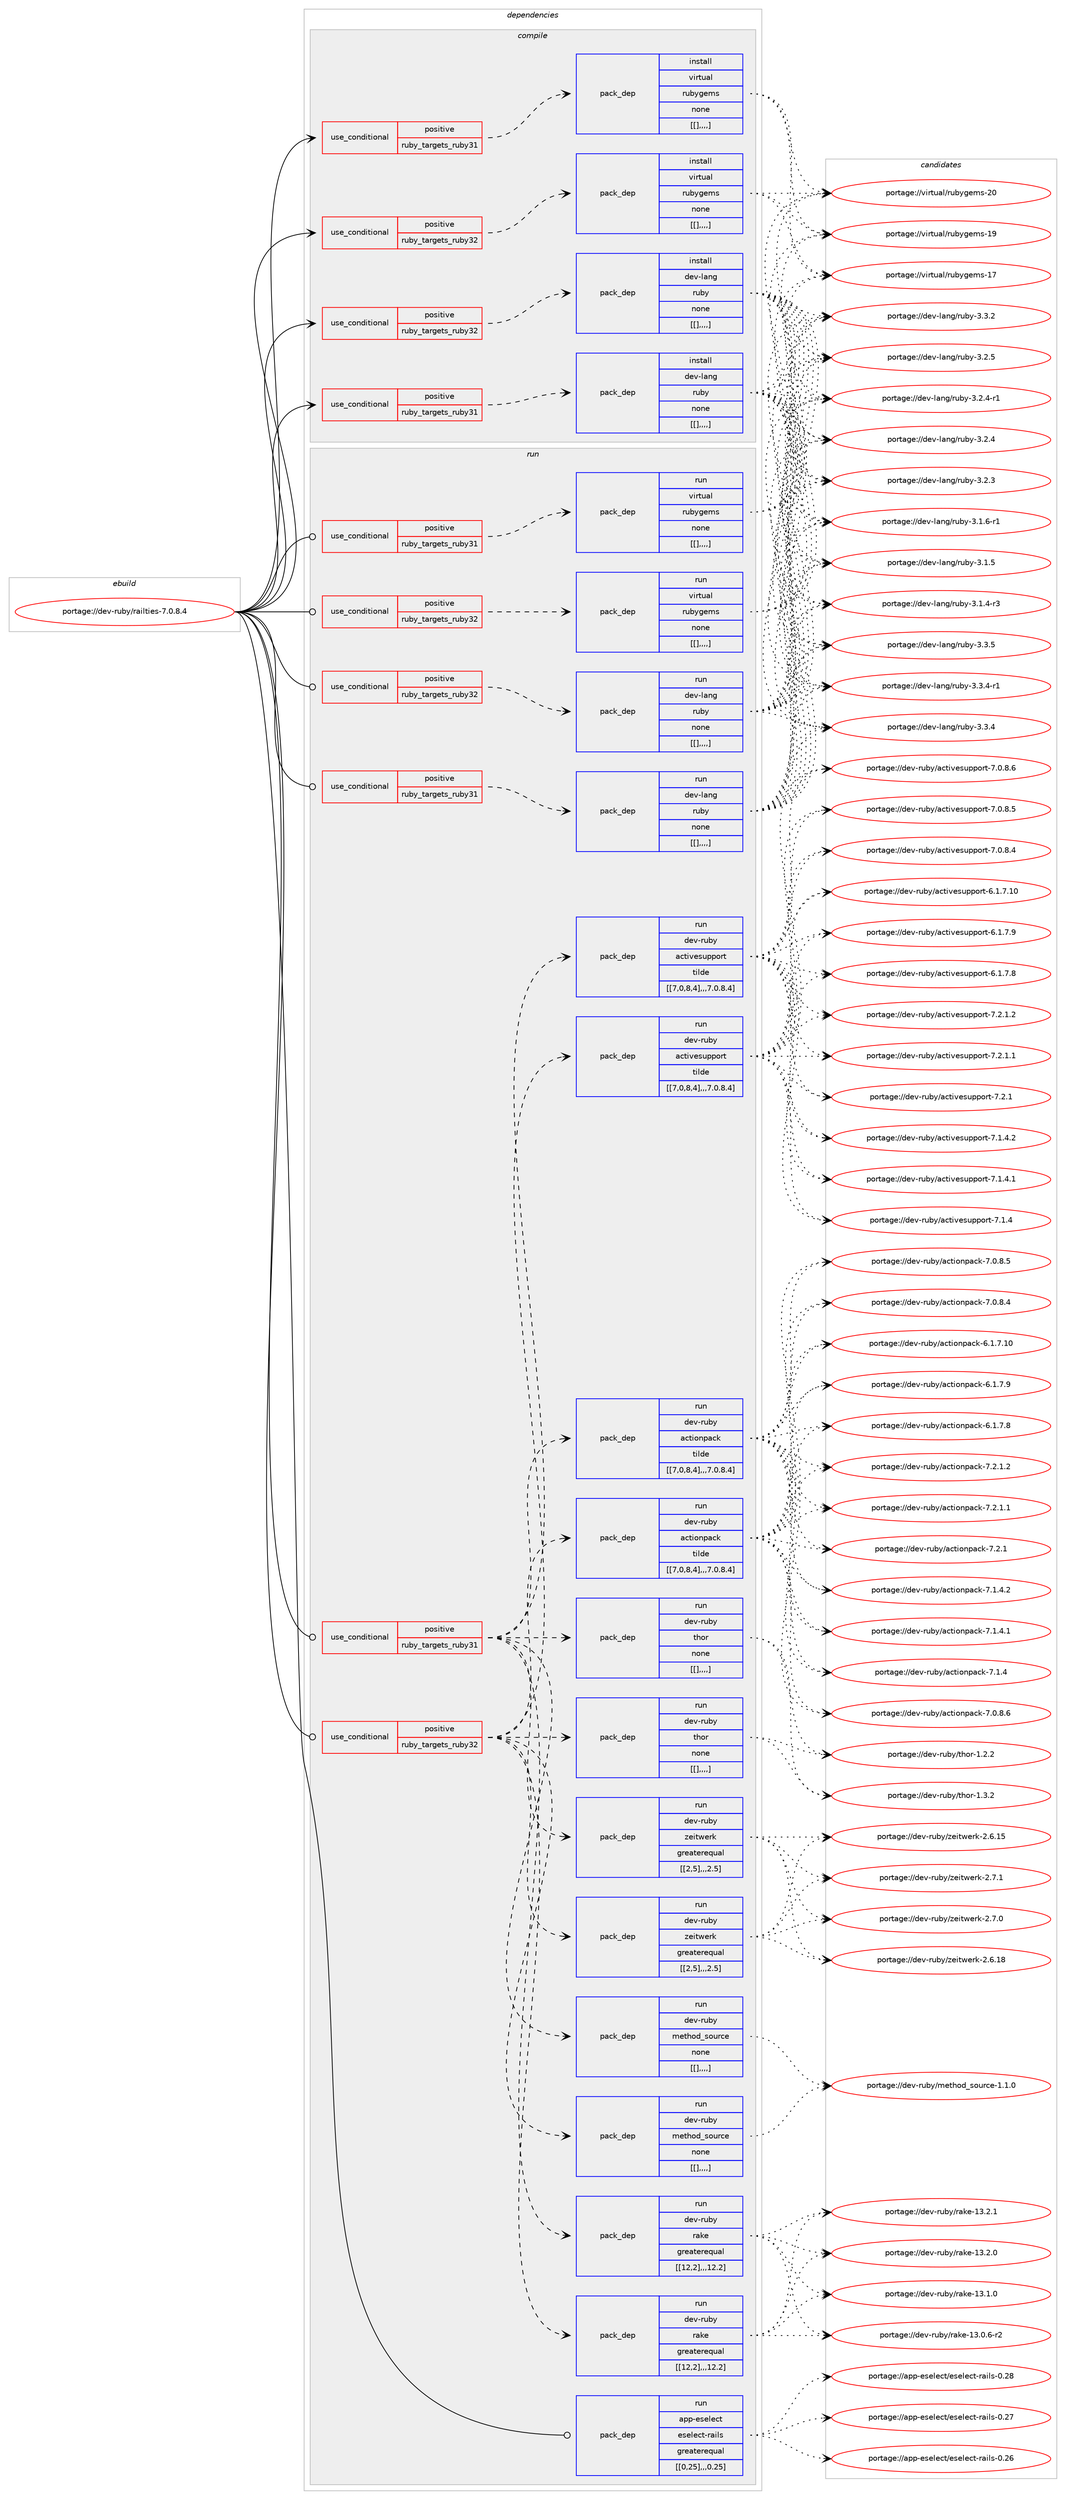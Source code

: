 digraph prolog {

# *************
# Graph options
# *************

newrank=true;
concentrate=true;
compound=true;
graph [rankdir=LR,fontname=Helvetica,fontsize=10,ranksep=1.5];#, ranksep=2.5, nodesep=0.2];
edge  [arrowhead=vee];
node  [fontname=Helvetica,fontsize=10];

# **********
# The ebuild
# **********

subgraph cluster_leftcol {
color=gray;
label=<<i>ebuild</i>>;
id [label="portage://dev-ruby/railties-7.0.8.4", color=red, width=4, href="../dev-ruby/railties-7.0.8.4.svg"];
}

# ****************
# The dependencies
# ****************

subgraph cluster_midcol {
color=gray;
label=<<i>dependencies</i>>;
subgraph cluster_compile {
fillcolor="#eeeeee";
style=filled;
label=<<i>compile</i>>;
subgraph cond57796 {
dependency207283 [label=<<TABLE BORDER="0" CELLBORDER="1" CELLSPACING="0" CELLPADDING="4"><TR><TD ROWSPAN="3" CELLPADDING="10">use_conditional</TD></TR><TR><TD>positive</TD></TR><TR><TD>ruby_targets_ruby31</TD></TR></TABLE>>, shape=none, color=red];
subgraph pack148042 {
dependency207362 [label=<<TABLE BORDER="0" CELLBORDER="1" CELLSPACING="0" CELLPADDING="4" WIDTH="220"><TR><TD ROWSPAN="6" CELLPADDING="30">pack_dep</TD></TR><TR><TD WIDTH="110">install</TD></TR><TR><TD>dev-lang</TD></TR><TR><TD>ruby</TD></TR><TR><TD>none</TD></TR><TR><TD>[[],,,,]</TD></TR></TABLE>>, shape=none, color=blue];
}
dependency207283:e -> dependency207362:w [weight=20,style="dashed",arrowhead="vee"];
}
id:e -> dependency207283:w [weight=20,style="solid",arrowhead="vee"];
subgraph cond57825 {
dependency207382 [label=<<TABLE BORDER="0" CELLBORDER="1" CELLSPACING="0" CELLPADDING="4"><TR><TD ROWSPAN="3" CELLPADDING="10">use_conditional</TD></TR><TR><TD>positive</TD></TR><TR><TD>ruby_targets_ruby31</TD></TR></TABLE>>, shape=none, color=red];
subgraph pack148106 {
dependency207407 [label=<<TABLE BORDER="0" CELLBORDER="1" CELLSPACING="0" CELLPADDING="4" WIDTH="220"><TR><TD ROWSPAN="6" CELLPADDING="30">pack_dep</TD></TR><TR><TD WIDTH="110">install</TD></TR><TR><TD>virtual</TD></TR><TR><TD>rubygems</TD></TR><TR><TD>none</TD></TR><TR><TD>[[],,,,]</TD></TR></TABLE>>, shape=none, color=blue];
}
dependency207382:e -> dependency207407:w [weight=20,style="dashed",arrowhead="vee"];
}
id:e -> dependency207382:w [weight=20,style="solid",arrowhead="vee"];
subgraph cond57847 {
dependency207428 [label=<<TABLE BORDER="0" CELLBORDER="1" CELLSPACING="0" CELLPADDING="4"><TR><TD ROWSPAN="3" CELLPADDING="10">use_conditional</TD></TR><TR><TD>positive</TD></TR><TR><TD>ruby_targets_ruby32</TD></TR></TABLE>>, shape=none, color=red];
subgraph pack148137 {
dependency207445 [label=<<TABLE BORDER="0" CELLBORDER="1" CELLSPACING="0" CELLPADDING="4" WIDTH="220"><TR><TD ROWSPAN="6" CELLPADDING="30">pack_dep</TD></TR><TR><TD WIDTH="110">install</TD></TR><TR><TD>dev-lang</TD></TR><TR><TD>ruby</TD></TR><TR><TD>none</TD></TR><TR><TD>[[],,,,]</TD></TR></TABLE>>, shape=none, color=blue];
}
dependency207428:e -> dependency207445:w [weight=20,style="dashed",arrowhead="vee"];
}
id:e -> dependency207428:w [weight=20,style="solid",arrowhead="vee"];
subgraph cond57854 {
dependency207485 [label=<<TABLE BORDER="0" CELLBORDER="1" CELLSPACING="0" CELLPADDING="4"><TR><TD ROWSPAN="3" CELLPADDING="10">use_conditional</TD></TR><TR><TD>positive</TD></TR><TR><TD>ruby_targets_ruby32</TD></TR></TABLE>>, shape=none, color=red];
subgraph pack148183 {
dependency207517 [label=<<TABLE BORDER="0" CELLBORDER="1" CELLSPACING="0" CELLPADDING="4" WIDTH="220"><TR><TD ROWSPAN="6" CELLPADDING="30">pack_dep</TD></TR><TR><TD WIDTH="110">install</TD></TR><TR><TD>virtual</TD></TR><TR><TD>rubygems</TD></TR><TR><TD>none</TD></TR><TR><TD>[[],,,,]</TD></TR></TABLE>>, shape=none, color=blue];
}
dependency207485:e -> dependency207517:w [weight=20,style="dashed",arrowhead="vee"];
}
id:e -> dependency207485:w [weight=20,style="solid",arrowhead="vee"];
}
subgraph cluster_compileandrun {
fillcolor="#eeeeee";
style=filled;
label=<<i>compile and run</i>>;
}
subgraph cluster_run {
fillcolor="#eeeeee";
style=filled;
label=<<i>run</i>>;
subgraph cond57882 {
dependency207526 [label=<<TABLE BORDER="0" CELLBORDER="1" CELLSPACING="0" CELLPADDING="4"><TR><TD ROWSPAN="3" CELLPADDING="10">use_conditional</TD></TR><TR><TD>positive</TD></TR><TR><TD>ruby_targets_ruby31</TD></TR></TABLE>>, shape=none, color=red];
subgraph pack148218 {
dependency207566 [label=<<TABLE BORDER="0" CELLBORDER="1" CELLSPACING="0" CELLPADDING="4" WIDTH="220"><TR><TD ROWSPAN="6" CELLPADDING="30">pack_dep</TD></TR><TR><TD WIDTH="110">run</TD></TR><TR><TD>dev-lang</TD></TR><TR><TD>ruby</TD></TR><TR><TD>none</TD></TR><TR><TD>[[],,,,]</TD></TR></TABLE>>, shape=none, color=blue];
}
dependency207526:e -> dependency207566:w [weight=20,style="dashed",arrowhead="vee"];
}
id:e -> dependency207526:w [weight=20,style="solid",arrowhead="odot"];
subgraph cond57896 {
dependency207588 [label=<<TABLE BORDER="0" CELLBORDER="1" CELLSPACING="0" CELLPADDING="4"><TR><TD ROWSPAN="3" CELLPADDING="10">use_conditional</TD></TR><TR><TD>positive</TD></TR><TR><TD>ruby_targets_ruby31</TD></TR></TABLE>>, shape=none, color=red];
subgraph pack148285 {
dependency207678 [label=<<TABLE BORDER="0" CELLBORDER="1" CELLSPACING="0" CELLPADDING="4" WIDTH="220"><TR><TD ROWSPAN="6" CELLPADDING="30">pack_dep</TD></TR><TR><TD WIDTH="110">run</TD></TR><TR><TD>dev-ruby</TD></TR><TR><TD>activesupport</TD></TR><TR><TD>tilde</TD></TR><TR><TD>[[7,0,8,4],,,7.0.8.4]</TD></TR></TABLE>>, shape=none, color=blue];
}
dependency207588:e -> dependency207678:w [weight=20,style="dashed",arrowhead="vee"];
subgraph pack148303 {
dependency207689 [label=<<TABLE BORDER="0" CELLBORDER="1" CELLSPACING="0" CELLPADDING="4" WIDTH="220"><TR><TD ROWSPAN="6" CELLPADDING="30">pack_dep</TD></TR><TR><TD WIDTH="110">run</TD></TR><TR><TD>dev-ruby</TD></TR><TR><TD>actionpack</TD></TR><TR><TD>tilde</TD></TR><TR><TD>[[7,0,8,4],,,7.0.8.4]</TD></TR></TABLE>>, shape=none, color=blue];
}
dependency207588:e -> dependency207689:w [weight=20,style="dashed",arrowhead="vee"];
subgraph pack148377 {
dependency207807 [label=<<TABLE BORDER="0" CELLBORDER="1" CELLSPACING="0" CELLPADDING="4" WIDTH="220"><TR><TD ROWSPAN="6" CELLPADDING="30">pack_dep</TD></TR><TR><TD WIDTH="110">run</TD></TR><TR><TD>dev-ruby</TD></TR><TR><TD>thor</TD></TR><TR><TD>none</TD></TR><TR><TD>[[],,,,]</TD></TR></TABLE>>, shape=none, color=blue];
}
dependency207588:e -> dependency207807:w [weight=20,style="dashed",arrowhead="vee"];
subgraph pack148403 {
dependency207844 [label=<<TABLE BORDER="0" CELLBORDER="1" CELLSPACING="0" CELLPADDING="4" WIDTH="220"><TR><TD ROWSPAN="6" CELLPADDING="30">pack_dep</TD></TR><TR><TD WIDTH="110">run</TD></TR><TR><TD>dev-ruby</TD></TR><TR><TD>rake</TD></TR><TR><TD>greaterequal</TD></TR><TR><TD>[[12,2],,,12.2]</TD></TR></TABLE>>, shape=none, color=blue];
}
dependency207588:e -> dependency207844:w [weight=20,style="dashed",arrowhead="vee"];
subgraph pack148409 {
dependency207903 [label=<<TABLE BORDER="0" CELLBORDER="1" CELLSPACING="0" CELLPADDING="4" WIDTH="220"><TR><TD ROWSPAN="6" CELLPADDING="30">pack_dep</TD></TR><TR><TD WIDTH="110">run</TD></TR><TR><TD>dev-ruby</TD></TR><TR><TD>method_source</TD></TR><TR><TD>none</TD></TR><TR><TD>[[],,,,]</TD></TR></TABLE>>, shape=none, color=blue];
}
dependency207588:e -> dependency207903:w [weight=20,style="dashed",arrowhead="vee"];
subgraph pack148465 {
dependency207993 [label=<<TABLE BORDER="0" CELLBORDER="1" CELLSPACING="0" CELLPADDING="4" WIDTH="220"><TR><TD ROWSPAN="6" CELLPADDING="30">pack_dep</TD></TR><TR><TD WIDTH="110">run</TD></TR><TR><TD>dev-ruby</TD></TR><TR><TD>zeitwerk</TD></TR><TR><TD>greaterequal</TD></TR><TR><TD>[[2,5],,,2.5]</TD></TR></TABLE>>, shape=none, color=blue];
}
dependency207588:e -> dependency207993:w [weight=20,style="dashed",arrowhead="vee"];
}
id:e -> dependency207588:w [weight=20,style="solid",arrowhead="odot"];
subgraph cond58054 {
dependency208069 [label=<<TABLE BORDER="0" CELLBORDER="1" CELLSPACING="0" CELLPADDING="4"><TR><TD ROWSPAN="3" CELLPADDING="10">use_conditional</TD></TR><TR><TD>positive</TD></TR><TR><TD>ruby_targets_ruby31</TD></TR></TABLE>>, shape=none, color=red];
subgraph pack148574 {
dependency208113 [label=<<TABLE BORDER="0" CELLBORDER="1" CELLSPACING="0" CELLPADDING="4" WIDTH="220"><TR><TD ROWSPAN="6" CELLPADDING="30">pack_dep</TD></TR><TR><TD WIDTH="110">run</TD></TR><TR><TD>virtual</TD></TR><TR><TD>rubygems</TD></TR><TR><TD>none</TD></TR><TR><TD>[[],,,,]</TD></TR></TABLE>>, shape=none, color=blue];
}
dependency208069:e -> dependency208113:w [weight=20,style="dashed",arrowhead="vee"];
}
id:e -> dependency208069:w [weight=20,style="solid",arrowhead="odot"];
subgraph cond58100 {
dependency208143 [label=<<TABLE BORDER="0" CELLBORDER="1" CELLSPACING="0" CELLPADDING="4"><TR><TD ROWSPAN="3" CELLPADDING="10">use_conditional</TD></TR><TR><TD>positive</TD></TR><TR><TD>ruby_targets_ruby32</TD></TR></TABLE>>, shape=none, color=red];
subgraph pack148611 {
dependency208199 [label=<<TABLE BORDER="0" CELLBORDER="1" CELLSPACING="0" CELLPADDING="4" WIDTH="220"><TR><TD ROWSPAN="6" CELLPADDING="30">pack_dep</TD></TR><TR><TD WIDTH="110">run</TD></TR><TR><TD>dev-lang</TD></TR><TR><TD>ruby</TD></TR><TR><TD>none</TD></TR><TR><TD>[[],,,,]</TD></TR></TABLE>>, shape=none, color=blue];
}
dependency208143:e -> dependency208199:w [weight=20,style="dashed",arrowhead="vee"];
}
id:e -> dependency208143:w [weight=20,style="solid",arrowhead="odot"];
subgraph cond58125 {
dependency208251 [label=<<TABLE BORDER="0" CELLBORDER="1" CELLSPACING="0" CELLPADDING="4"><TR><TD ROWSPAN="3" CELLPADDING="10">use_conditional</TD></TR><TR><TD>positive</TD></TR><TR><TD>ruby_targets_ruby32</TD></TR></TABLE>>, shape=none, color=red];
subgraph pack148690 {
dependency208306 [label=<<TABLE BORDER="0" CELLBORDER="1" CELLSPACING="0" CELLPADDING="4" WIDTH="220"><TR><TD ROWSPAN="6" CELLPADDING="30">pack_dep</TD></TR><TR><TD WIDTH="110">run</TD></TR><TR><TD>dev-ruby</TD></TR><TR><TD>activesupport</TD></TR><TR><TD>tilde</TD></TR><TR><TD>[[7,0,8,4],,,7.0.8.4]</TD></TR></TABLE>>, shape=none, color=blue];
}
dependency208251:e -> dependency208306:w [weight=20,style="dashed",arrowhead="vee"];
subgraph pack148707 {
dependency208314 [label=<<TABLE BORDER="0" CELLBORDER="1" CELLSPACING="0" CELLPADDING="4" WIDTH="220"><TR><TD ROWSPAN="6" CELLPADDING="30">pack_dep</TD></TR><TR><TD WIDTH="110">run</TD></TR><TR><TD>dev-ruby</TD></TR><TR><TD>actionpack</TD></TR><TR><TD>tilde</TD></TR><TR><TD>[[7,0,8,4],,,7.0.8.4]</TD></TR></TABLE>>, shape=none, color=blue];
}
dependency208251:e -> dependency208314:w [weight=20,style="dashed",arrowhead="vee"];
subgraph pack148717 {
dependency208326 [label=<<TABLE BORDER="0" CELLBORDER="1" CELLSPACING="0" CELLPADDING="4" WIDTH="220"><TR><TD ROWSPAN="6" CELLPADDING="30">pack_dep</TD></TR><TR><TD WIDTH="110">run</TD></TR><TR><TD>dev-ruby</TD></TR><TR><TD>thor</TD></TR><TR><TD>none</TD></TR><TR><TD>[[],,,,]</TD></TR></TABLE>>, shape=none, color=blue];
}
dependency208251:e -> dependency208326:w [weight=20,style="dashed",arrowhead="vee"];
subgraph pack148736 {
dependency208352 [label=<<TABLE BORDER="0" CELLBORDER="1" CELLSPACING="0" CELLPADDING="4" WIDTH="220"><TR><TD ROWSPAN="6" CELLPADDING="30">pack_dep</TD></TR><TR><TD WIDTH="110">run</TD></TR><TR><TD>dev-ruby</TD></TR><TR><TD>rake</TD></TR><TR><TD>greaterequal</TD></TR><TR><TD>[[12,2],,,12.2]</TD></TR></TABLE>>, shape=none, color=blue];
}
dependency208251:e -> dependency208352:w [weight=20,style="dashed",arrowhead="vee"];
subgraph pack148744 {
dependency208362 [label=<<TABLE BORDER="0" CELLBORDER="1" CELLSPACING="0" CELLPADDING="4" WIDTH="220"><TR><TD ROWSPAN="6" CELLPADDING="30">pack_dep</TD></TR><TR><TD WIDTH="110">run</TD></TR><TR><TD>dev-ruby</TD></TR><TR><TD>method_source</TD></TR><TR><TD>none</TD></TR><TR><TD>[[],,,,]</TD></TR></TABLE>>, shape=none, color=blue];
}
dependency208251:e -> dependency208362:w [weight=20,style="dashed",arrowhead="vee"];
subgraph pack148751 {
dependency208371 [label=<<TABLE BORDER="0" CELLBORDER="1" CELLSPACING="0" CELLPADDING="4" WIDTH="220"><TR><TD ROWSPAN="6" CELLPADDING="30">pack_dep</TD></TR><TR><TD WIDTH="110">run</TD></TR><TR><TD>dev-ruby</TD></TR><TR><TD>zeitwerk</TD></TR><TR><TD>greaterequal</TD></TR><TR><TD>[[2,5],,,2.5]</TD></TR></TABLE>>, shape=none, color=blue];
}
dependency208251:e -> dependency208371:w [weight=20,style="dashed",arrowhead="vee"];
}
id:e -> dependency208251:w [weight=20,style="solid",arrowhead="odot"];
subgraph cond58179 {
dependency208378 [label=<<TABLE BORDER="0" CELLBORDER="1" CELLSPACING="0" CELLPADDING="4"><TR><TD ROWSPAN="3" CELLPADDING="10">use_conditional</TD></TR><TR><TD>positive</TD></TR><TR><TD>ruby_targets_ruby32</TD></TR></TABLE>>, shape=none, color=red];
subgraph pack148772 {
dependency208417 [label=<<TABLE BORDER="0" CELLBORDER="1" CELLSPACING="0" CELLPADDING="4" WIDTH="220"><TR><TD ROWSPAN="6" CELLPADDING="30">pack_dep</TD></TR><TR><TD WIDTH="110">run</TD></TR><TR><TD>virtual</TD></TR><TR><TD>rubygems</TD></TR><TR><TD>none</TD></TR><TR><TD>[[],,,,]</TD></TR></TABLE>>, shape=none, color=blue];
}
dependency208378:e -> dependency208417:w [weight=20,style="dashed",arrowhead="vee"];
}
id:e -> dependency208378:w [weight=20,style="solid",arrowhead="odot"];
subgraph pack148797 {
dependency208446 [label=<<TABLE BORDER="0" CELLBORDER="1" CELLSPACING="0" CELLPADDING="4" WIDTH="220"><TR><TD ROWSPAN="6" CELLPADDING="30">pack_dep</TD></TR><TR><TD WIDTH="110">run</TD></TR><TR><TD>app-eselect</TD></TR><TR><TD>eselect-rails</TD></TR><TR><TD>greaterequal</TD></TR><TR><TD>[[0,25],,,0.25]</TD></TR></TABLE>>, shape=none, color=blue];
}
id:e -> dependency208446:w [weight=20,style="solid",arrowhead="odot"];
}
}

# **************
# The candidates
# **************

subgraph cluster_choices {
rank=same;
color=gray;
label=<<i>candidates</i>>;

subgraph choice147906 {
color=black;
nodesep=1;
choice10010111845108971101034711411798121455146514653 [label="portage://dev-lang/ruby-3.3.5", color=red, width=4,href="../dev-lang/ruby-3.3.5.svg"];
choice100101118451089711010347114117981214551465146524511449 [label="portage://dev-lang/ruby-3.3.4-r1", color=red, width=4,href="../dev-lang/ruby-3.3.4-r1.svg"];
choice10010111845108971101034711411798121455146514652 [label="portage://dev-lang/ruby-3.3.4", color=red, width=4,href="../dev-lang/ruby-3.3.4.svg"];
choice10010111845108971101034711411798121455146514650 [label="portage://dev-lang/ruby-3.3.2", color=red, width=4,href="../dev-lang/ruby-3.3.2.svg"];
choice10010111845108971101034711411798121455146504653 [label="portage://dev-lang/ruby-3.2.5", color=red, width=4,href="../dev-lang/ruby-3.2.5.svg"];
choice100101118451089711010347114117981214551465046524511449 [label="portage://dev-lang/ruby-3.2.4-r1", color=red, width=4,href="../dev-lang/ruby-3.2.4-r1.svg"];
choice10010111845108971101034711411798121455146504652 [label="portage://dev-lang/ruby-3.2.4", color=red, width=4,href="../dev-lang/ruby-3.2.4.svg"];
choice10010111845108971101034711411798121455146504651 [label="portage://dev-lang/ruby-3.2.3", color=red, width=4,href="../dev-lang/ruby-3.2.3.svg"];
choice100101118451089711010347114117981214551464946544511449 [label="portage://dev-lang/ruby-3.1.6-r1", color=red, width=4,href="../dev-lang/ruby-3.1.6-r1.svg"];
choice10010111845108971101034711411798121455146494653 [label="portage://dev-lang/ruby-3.1.5", color=red, width=4,href="../dev-lang/ruby-3.1.5.svg"];
choice100101118451089711010347114117981214551464946524511451 [label="portage://dev-lang/ruby-3.1.4-r3", color=red, width=4,href="../dev-lang/ruby-3.1.4-r3.svg"];
dependency207362:e -> choice10010111845108971101034711411798121455146514653:w [style=dotted,weight="100"];
dependency207362:e -> choice100101118451089711010347114117981214551465146524511449:w [style=dotted,weight="100"];
dependency207362:e -> choice10010111845108971101034711411798121455146514652:w [style=dotted,weight="100"];
dependency207362:e -> choice10010111845108971101034711411798121455146514650:w [style=dotted,weight="100"];
dependency207362:e -> choice10010111845108971101034711411798121455146504653:w [style=dotted,weight="100"];
dependency207362:e -> choice100101118451089711010347114117981214551465046524511449:w [style=dotted,weight="100"];
dependency207362:e -> choice10010111845108971101034711411798121455146504652:w [style=dotted,weight="100"];
dependency207362:e -> choice10010111845108971101034711411798121455146504651:w [style=dotted,weight="100"];
dependency207362:e -> choice100101118451089711010347114117981214551464946544511449:w [style=dotted,weight="100"];
dependency207362:e -> choice10010111845108971101034711411798121455146494653:w [style=dotted,weight="100"];
dependency207362:e -> choice100101118451089711010347114117981214551464946524511451:w [style=dotted,weight="100"];
}
subgraph choice147944 {
color=black;
nodesep=1;
choice118105114116117971084711411798121103101109115455048 [label="portage://virtual/rubygems-20", color=red, width=4,href="../virtual/rubygems-20.svg"];
choice118105114116117971084711411798121103101109115454957 [label="portage://virtual/rubygems-19", color=red, width=4,href="../virtual/rubygems-19.svg"];
choice118105114116117971084711411798121103101109115454955 [label="portage://virtual/rubygems-17", color=red, width=4,href="../virtual/rubygems-17.svg"];
dependency207407:e -> choice118105114116117971084711411798121103101109115455048:w [style=dotted,weight="100"];
dependency207407:e -> choice118105114116117971084711411798121103101109115454957:w [style=dotted,weight="100"];
dependency207407:e -> choice118105114116117971084711411798121103101109115454955:w [style=dotted,weight="100"];
}
subgraph choice147989 {
color=black;
nodesep=1;
choice10010111845108971101034711411798121455146514653 [label="portage://dev-lang/ruby-3.3.5", color=red, width=4,href="../dev-lang/ruby-3.3.5.svg"];
choice100101118451089711010347114117981214551465146524511449 [label="portage://dev-lang/ruby-3.3.4-r1", color=red, width=4,href="../dev-lang/ruby-3.3.4-r1.svg"];
choice10010111845108971101034711411798121455146514652 [label="portage://dev-lang/ruby-3.3.4", color=red, width=4,href="../dev-lang/ruby-3.3.4.svg"];
choice10010111845108971101034711411798121455146514650 [label="portage://dev-lang/ruby-3.3.2", color=red, width=4,href="../dev-lang/ruby-3.3.2.svg"];
choice10010111845108971101034711411798121455146504653 [label="portage://dev-lang/ruby-3.2.5", color=red, width=4,href="../dev-lang/ruby-3.2.5.svg"];
choice100101118451089711010347114117981214551465046524511449 [label="portage://dev-lang/ruby-3.2.4-r1", color=red, width=4,href="../dev-lang/ruby-3.2.4-r1.svg"];
choice10010111845108971101034711411798121455146504652 [label="portage://dev-lang/ruby-3.2.4", color=red, width=4,href="../dev-lang/ruby-3.2.4.svg"];
choice10010111845108971101034711411798121455146504651 [label="portage://dev-lang/ruby-3.2.3", color=red, width=4,href="../dev-lang/ruby-3.2.3.svg"];
choice100101118451089711010347114117981214551464946544511449 [label="portage://dev-lang/ruby-3.1.6-r1", color=red, width=4,href="../dev-lang/ruby-3.1.6-r1.svg"];
choice10010111845108971101034711411798121455146494653 [label="portage://dev-lang/ruby-3.1.5", color=red, width=4,href="../dev-lang/ruby-3.1.5.svg"];
choice100101118451089711010347114117981214551464946524511451 [label="portage://dev-lang/ruby-3.1.4-r3", color=red, width=4,href="../dev-lang/ruby-3.1.4-r3.svg"];
dependency207445:e -> choice10010111845108971101034711411798121455146514653:w [style=dotted,weight="100"];
dependency207445:e -> choice100101118451089711010347114117981214551465146524511449:w [style=dotted,weight="100"];
dependency207445:e -> choice10010111845108971101034711411798121455146514652:w [style=dotted,weight="100"];
dependency207445:e -> choice10010111845108971101034711411798121455146514650:w [style=dotted,weight="100"];
dependency207445:e -> choice10010111845108971101034711411798121455146504653:w [style=dotted,weight="100"];
dependency207445:e -> choice100101118451089711010347114117981214551465046524511449:w [style=dotted,weight="100"];
dependency207445:e -> choice10010111845108971101034711411798121455146504652:w [style=dotted,weight="100"];
dependency207445:e -> choice10010111845108971101034711411798121455146504651:w [style=dotted,weight="100"];
dependency207445:e -> choice100101118451089711010347114117981214551464946544511449:w [style=dotted,weight="100"];
dependency207445:e -> choice10010111845108971101034711411798121455146494653:w [style=dotted,weight="100"];
dependency207445:e -> choice100101118451089711010347114117981214551464946524511451:w [style=dotted,weight="100"];
}
subgraph choice148020 {
color=black;
nodesep=1;
choice118105114116117971084711411798121103101109115455048 [label="portage://virtual/rubygems-20", color=red, width=4,href="../virtual/rubygems-20.svg"];
choice118105114116117971084711411798121103101109115454957 [label="portage://virtual/rubygems-19", color=red, width=4,href="../virtual/rubygems-19.svg"];
choice118105114116117971084711411798121103101109115454955 [label="portage://virtual/rubygems-17", color=red, width=4,href="../virtual/rubygems-17.svg"];
dependency207517:e -> choice118105114116117971084711411798121103101109115455048:w [style=dotted,weight="100"];
dependency207517:e -> choice118105114116117971084711411798121103101109115454957:w [style=dotted,weight="100"];
dependency207517:e -> choice118105114116117971084711411798121103101109115454955:w [style=dotted,weight="100"];
}
subgraph choice148036 {
color=black;
nodesep=1;
choice10010111845108971101034711411798121455146514653 [label="portage://dev-lang/ruby-3.3.5", color=red, width=4,href="../dev-lang/ruby-3.3.5.svg"];
choice100101118451089711010347114117981214551465146524511449 [label="portage://dev-lang/ruby-3.3.4-r1", color=red, width=4,href="../dev-lang/ruby-3.3.4-r1.svg"];
choice10010111845108971101034711411798121455146514652 [label="portage://dev-lang/ruby-3.3.4", color=red, width=4,href="../dev-lang/ruby-3.3.4.svg"];
choice10010111845108971101034711411798121455146514650 [label="portage://dev-lang/ruby-3.3.2", color=red, width=4,href="../dev-lang/ruby-3.3.2.svg"];
choice10010111845108971101034711411798121455146504653 [label="portage://dev-lang/ruby-3.2.5", color=red, width=4,href="../dev-lang/ruby-3.2.5.svg"];
choice100101118451089711010347114117981214551465046524511449 [label="portage://dev-lang/ruby-3.2.4-r1", color=red, width=4,href="../dev-lang/ruby-3.2.4-r1.svg"];
choice10010111845108971101034711411798121455146504652 [label="portage://dev-lang/ruby-3.2.4", color=red, width=4,href="../dev-lang/ruby-3.2.4.svg"];
choice10010111845108971101034711411798121455146504651 [label="portage://dev-lang/ruby-3.2.3", color=red, width=4,href="../dev-lang/ruby-3.2.3.svg"];
choice100101118451089711010347114117981214551464946544511449 [label="portage://dev-lang/ruby-3.1.6-r1", color=red, width=4,href="../dev-lang/ruby-3.1.6-r1.svg"];
choice10010111845108971101034711411798121455146494653 [label="portage://dev-lang/ruby-3.1.5", color=red, width=4,href="../dev-lang/ruby-3.1.5.svg"];
choice100101118451089711010347114117981214551464946524511451 [label="portage://dev-lang/ruby-3.1.4-r3", color=red, width=4,href="../dev-lang/ruby-3.1.4-r3.svg"];
dependency207566:e -> choice10010111845108971101034711411798121455146514653:w [style=dotted,weight="100"];
dependency207566:e -> choice100101118451089711010347114117981214551465146524511449:w [style=dotted,weight="100"];
dependency207566:e -> choice10010111845108971101034711411798121455146514652:w [style=dotted,weight="100"];
dependency207566:e -> choice10010111845108971101034711411798121455146514650:w [style=dotted,weight="100"];
dependency207566:e -> choice10010111845108971101034711411798121455146504653:w [style=dotted,weight="100"];
dependency207566:e -> choice100101118451089711010347114117981214551465046524511449:w [style=dotted,weight="100"];
dependency207566:e -> choice10010111845108971101034711411798121455146504652:w [style=dotted,weight="100"];
dependency207566:e -> choice10010111845108971101034711411798121455146504651:w [style=dotted,weight="100"];
dependency207566:e -> choice100101118451089711010347114117981214551464946544511449:w [style=dotted,weight="100"];
dependency207566:e -> choice10010111845108971101034711411798121455146494653:w [style=dotted,weight="100"];
dependency207566:e -> choice100101118451089711010347114117981214551464946524511451:w [style=dotted,weight="100"];
}
subgraph choice148047 {
color=black;
nodesep=1;
choice10010111845114117981214797991161051181011151171121121111141164555465046494650 [label="portage://dev-ruby/activesupport-7.2.1.2", color=red, width=4,href="../dev-ruby/activesupport-7.2.1.2.svg"];
choice10010111845114117981214797991161051181011151171121121111141164555465046494649 [label="portage://dev-ruby/activesupport-7.2.1.1", color=red, width=4,href="../dev-ruby/activesupport-7.2.1.1.svg"];
choice1001011184511411798121479799116105118101115117112112111114116455546504649 [label="portage://dev-ruby/activesupport-7.2.1", color=red, width=4,href="../dev-ruby/activesupport-7.2.1.svg"];
choice10010111845114117981214797991161051181011151171121121111141164555464946524650 [label="portage://dev-ruby/activesupport-7.1.4.2", color=red, width=4,href="../dev-ruby/activesupport-7.1.4.2.svg"];
choice10010111845114117981214797991161051181011151171121121111141164555464946524649 [label="portage://dev-ruby/activesupport-7.1.4.1", color=red, width=4,href="../dev-ruby/activesupport-7.1.4.1.svg"];
choice1001011184511411798121479799116105118101115117112112111114116455546494652 [label="portage://dev-ruby/activesupport-7.1.4", color=red, width=4,href="../dev-ruby/activesupport-7.1.4.svg"];
choice10010111845114117981214797991161051181011151171121121111141164555464846564654 [label="portage://dev-ruby/activesupport-7.0.8.6", color=red, width=4,href="../dev-ruby/activesupport-7.0.8.6.svg"];
choice10010111845114117981214797991161051181011151171121121111141164555464846564653 [label="portage://dev-ruby/activesupport-7.0.8.5", color=red, width=4,href="../dev-ruby/activesupport-7.0.8.5.svg"];
choice10010111845114117981214797991161051181011151171121121111141164555464846564652 [label="portage://dev-ruby/activesupport-7.0.8.4", color=red, width=4,href="../dev-ruby/activesupport-7.0.8.4.svg"];
choice1001011184511411798121479799116105118101115117112112111114116455446494655464948 [label="portage://dev-ruby/activesupport-6.1.7.10", color=red, width=4,href="../dev-ruby/activesupport-6.1.7.10.svg"];
choice10010111845114117981214797991161051181011151171121121111141164554464946554657 [label="portage://dev-ruby/activesupport-6.1.7.9", color=red, width=4,href="../dev-ruby/activesupport-6.1.7.9.svg"];
choice10010111845114117981214797991161051181011151171121121111141164554464946554656 [label="portage://dev-ruby/activesupport-6.1.7.8", color=red, width=4,href="../dev-ruby/activesupport-6.1.7.8.svg"];
dependency207678:e -> choice10010111845114117981214797991161051181011151171121121111141164555465046494650:w [style=dotted,weight="100"];
dependency207678:e -> choice10010111845114117981214797991161051181011151171121121111141164555465046494649:w [style=dotted,weight="100"];
dependency207678:e -> choice1001011184511411798121479799116105118101115117112112111114116455546504649:w [style=dotted,weight="100"];
dependency207678:e -> choice10010111845114117981214797991161051181011151171121121111141164555464946524650:w [style=dotted,weight="100"];
dependency207678:e -> choice10010111845114117981214797991161051181011151171121121111141164555464946524649:w [style=dotted,weight="100"];
dependency207678:e -> choice1001011184511411798121479799116105118101115117112112111114116455546494652:w [style=dotted,weight="100"];
dependency207678:e -> choice10010111845114117981214797991161051181011151171121121111141164555464846564654:w [style=dotted,weight="100"];
dependency207678:e -> choice10010111845114117981214797991161051181011151171121121111141164555464846564653:w [style=dotted,weight="100"];
dependency207678:e -> choice10010111845114117981214797991161051181011151171121121111141164555464846564652:w [style=dotted,weight="100"];
dependency207678:e -> choice1001011184511411798121479799116105118101115117112112111114116455446494655464948:w [style=dotted,weight="100"];
dependency207678:e -> choice10010111845114117981214797991161051181011151171121121111141164554464946554657:w [style=dotted,weight="100"];
dependency207678:e -> choice10010111845114117981214797991161051181011151171121121111141164554464946554656:w [style=dotted,weight="100"];
}
subgraph choice148058 {
color=black;
nodesep=1;
choice100101118451141179812147979911610511111011297991074555465046494650 [label="portage://dev-ruby/actionpack-7.2.1.2", color=red, width=4,href="../dev-ruby/actionpack-7.2.1.2.svg"];
choice100101118451141179812147979911610511111011297991074555465046494649 [label="portage://dev-ruby/actionpack-7.2.1.1", color=red, width=4,href="../dev-ruby/actionpack-7.2.1.1.svg"];
choice10010111845114117981214797991161051111101129799107455546504649 [label="portage://dev-ruby/actionpack-7.2.1", color=red, width=4,href="../dev-ruby/actionpack-7.2.1.svg"];
choice100101118451141179812147979911610511111011297991074555464946524650 [label="portage://dev-ruby/actionpack-7.1.4.2", color=red, width=4,href="../dev-ruby/actionpack-7.1.4.2.svg"];
choice100101118451141179812147979911610511111011297991074555464946524649 [label="portage://dev-ruby/actionpack-7.1.4.1", color=red, width=4,href="../dev-ruby/actionpack-7.1.4.1.svg"];
choice10010111845114117981214797991161051111101129799107455546494652 [label="portage://dev-ruby/actionpack-7.1.4", color=red, width=4,href="../dev-ruby/actionpack-7.1.4.svg"];
choice100101118451141179812147979911610511111011297991074555464846564654 [label="portage://dev-ruby/actionpack-7.0.8.6", color=red, width=4,href="../dev-ruby/actionpack-7.0.8.6.svg"];
choice100101118451141179812147979911610511111011297991074555464846564653 [label="portage://dev-ruby/actionpack-7.0.8.5", color=red, width=4,href="../dev-ruby/actionpack-7.0.8.5.svg"];
choice100101118451141179812147979911610511111011297991074555464846564652 [label="portage://dev-ruby/actionpack-7.0.8.4", color=red, width=4,href="../dev-ruby/actionpack-7.0.8.4.svg"];
choice10010111845114117981214797991161051111101129799107455446494655464948 [label="portage://dev-ruby/actionpack-6.1.7.10", color=red, width=4,href="../dev-ruby/actionpack-6.1.7.10.svg"];
choice100101118451141179812147979911610511111011297991074554464946554657 [label="portage://dev-ruby/actionpack-6.1.7.9", color=red, width=4,href="../dev-ruby/actionpack-6.1.7.9.svg"];
choice100101118451141179812147979911610511111011297991074554464946554656 [label="portage://dev-ruby/actionpack-6.1.7.8", color=red, width=4,href="../dev-ruby/actionpack-6.1.7.8.svg"];
dependency207689:e -> choice100101118451141179812147979911610511111011297991074555465046494650:w [style=dotted,weight="100"];
dependency207689:e -> choice100101118451141179812147979911610511111011297991074555465046494649:w [style=dotted,weight="100"];
dependency207689:e -> choice10010111845114117981214797991161051111101129799107455546504649:w [style=dotted,weight="100"];
dependency207689:e -> choice100101118451141179812147979911610511111011297991074555464946524650:w [style=dotted,weight="100"];
dependency207689:e -> choice100101118451141179812147979911610511111011297991074555464946524649:w [style=dotted,weight="100"];
dependency207689:e -> choice10010111845114117981214797991161051111101129799107455546494652:w [style=dotted,weight="100"];
dependency207689:e -> choice100101118451141179812147979911610511111011297991074555464846564654:w [style=dotted,weight="100"];
dependency207689:e -> choice100101118451141179812147979911610511111011297991074555464846564653:w [style=dotted,weight="100"];
dependency207689:e -> choice100101118451141179812147979911610511111011297991074555464846564652:w [style=dotted,weight="100"];
dependency207689:e -> choice10010111845114117981214797991161051111101129799107455446494655464948:w [style=dotted,weight="100"];
dependency207689:e -> choice100101118451141179812147979911610511111011297991074554464946554657:w [style=dotted,weight="100"];
dependency207689:e -> choice100101118451141179812147979911610511111011297991074554464946554656:w [style=dotted,weight="100"];
}
subgraph choice148108 {
color=black;
nodesep=1;
choice100101118451141179812147116104111114454946514650 [label="portage://dev-ruby/thor-1.3.2", color=red, width=4,href="../dev-ruby/thor-1.3.2.svg"];
choice100101118451141179812147116104111114454946504650 [label="portage://dev-ruby/thor-1.2.2", color=red, width=4,href="../dev-ruby/thor-1.2.2.svg"];
dependency207807:e -> choice100101118451141179812147116104111114454946514650:w [style=dotted,weight="100"];
dependency207807:e -> choice100101118451141179812147116104111114454946504650:w [style=dotted,weight="100"];
}
subgraph choice148125 {
color=black;
nodesep=1;
choice1001011184511411798121471149710710145495146504649 [label="portage://dev-ruby/rake-13.2.1", color=red, width=4,href="../dev-ruby/rake-13.2.1.svg"];
choice1001011184511411798121471149710710145495146504648 [label="portage://dev-ruby/rake-13.2.0", color=red, width=4,href="../dev-ruby/rake-13.2.0.svg"];
choice1001011184511411798121471149710710145495146494648 [label="portage://dev-ruby/rake-13.1.0", color=red, width=4,href="../dev-ruby/rake-13.1.0.svg"];
choice10010111845114117981214711497107101454951464846544511450 [label="portage://dev-ruby/rake-13.0.6-r2", color=red, width=4,href="../dev-ruby/rake-13.0.6-r2.svg"];
dependency207844:e -> choice1001011184511411798121471149710710145495146504649:w [style=dotted,weight="100"];
dependency207844:e -> choice1001011184511411798121471149710710145495146504648:w [style=dotted,weight="100"];
dependency207844:e -> choice1001011184511411798121471149710710145495146494648:w [style=dotted,weight="100"];
dependency207844:e -> choice10010111845114117981214711497107101454951464846544511450:w [style=dotted,weight="100"];
}
subgraph choice148132 {
color=black;
nodesep=1;
choice1001011184511411798121471091011161041111009511511111711499101454946494648 [label="portage://dev-ruby/method_source-1.1.0", color=red, width=4,href="../dev-ruby/method_source-1.1.0.svg"];
dependency207903:e -> choice1001011184511411798121471091011161041111009511511111711499101454946494648:w [style=dotted,weight="100"];
}
subgraph choice148152 {
color=black;
nodesep=1;
choice100101118451141179812147122101105116119101114107455046554649 [label="portage://dev-ruby/zeitwerk-2.7.1", color=red, width=4,href="../dev-ruby/zeitwerk-2.7.1.svg"];
choice100101118451141179812147122101105116119101114107455046554648 [label="portage://dev-ruby/zeitwerk-2.7.0", color=red, width=4,href="../dev-ruby/zeitwerk-2.7.0.svg"];
choice10010111845114117981214712210110511611910111410745504654464956 [label="portage://dev-ruby/zeitwerk-2.6.18", color=red, width=4,href="../dev-ruby/zeitwerk-2.6.18.svg"];
choice10010111845114117981214712210110511611910111410745504654464953 [label="portage://dev-ruby/zeitwerk-2.6.15", color=red, width=4,href="../dev-ruby/zeitwerk-2.6.15.svg"];
dependency207993:e -> choice100101118451141179812147122101105116119101114107455046554649:w [style=dotted,weight="100"];
dependency207993:e -> choice100101118451141179812147122101105116119101114107455046554648:w [style=dotted,weight="100"];
dependency207993:e -> choice10010111845114117981214712210110511611910111410745504654464956:w [style=dotted,weight="100"];
dependency207993:e -> choice10010111845114117981214712210110511611910111410745504654464953:w [style=dotted,weight="100"];
}
subgraph choice148200 {
color=black;
nodesep=1;
choice118105114116117971084711411798121103101109115455048 [label="portage://virtual/rubygems-20", color=red, width=4,href="../virtual/rubygems-20.svg"];
choice118105114116117971084711411798121103101109115454957 [label="portage://virtual/rubygems-19", color=red, width=4,href="../virtual/rubygems-19.svg"];
choice118105114116117971084711411798121103101109115454955 [label="portage://virtual/rubygems-17", color=red, width=4,href="../virtual/rubygems-17.svg"];
dependency208113:e -> choice118105114116117971084711411798121103101109115455048:w [style=dotted,weight="100"];
dependency208113:e -> choice118105114116117971084711411798121103101109115454957:w [style=dotted,weight="100"];
dependency208113:e -> choice118105114116117971084711411798121103101109115454955:w [style=dotted,weight="100"];
}
subgraph choice148201 {
color=black;
nodesep=1;
choice10010111845108971101034711411798121455146514653 [label="portage://dev-lang/ruby-3.3.5", color=red, width=4,href="../dev-lang/ruby-3.3.5.svg"];
choice100101118451089711010347114117981214551465146524511449 [label="portage://dev-lang/ruby-3.3.4-r1", color=red, width=4,href="../dev-lang/ruby-3.3.4-r1.svg"];
choice10010111845108971101034711411798121455146514652 [label="portage://dev-lang/ruby-3.3.4", color=red, width=4,href="../dev-lang/ruby-3.3.4.svg"];
choice10010111845108971101034711411798121455146514650 [label="portage://dev-lang/ruby-3.3.2", color=red, width=4,href="../dev-lang/ruby-3.3.2.svg"];
choice10010111845108971101034711411798121455146504653 [label="portage://dev-lang/ruby-3.2.5", color=red, width=4,href="../dev-lang/ruby-3.2.5.svg"];
choice100101118451089711010347114117981214551465046524511449 [label="portage://dev-lang/ruby-3.2.4-r1", color=red, width=4,href="../dev-lang/ruby-3.2.4-r1.svg"];
choice10010111845108971101034711411798121455146504652 [label="portage://dev-lang/ruby-3.2.4", color=red, width=4,href="../dev-lang/ruby-3.2.4.svg"];
choice10010111845108971101034711411798121455146504651 [label="portage://dev-lang/ruby-3.2.3", color=red, width=4,href="../dev-lang/ruby-3.2.3.svg"];
choice100101118451089711010347114117981214551464946544511449 [label="portage://dev-lang/ruby-3.1.6-r1", color=red, width=4,href="../dev-lang/ruby-3.1.6-r1.svg"];
choice10010111845108971101034711411798121455146494653 [label="portage://dev-lang/ruby-3.1.5", color=red, width=4,href="../dev-lang/ruby-3.1.5.svg"];
choice100101118451089711010347114117981214551464946524511451 [label="portage://dev-lang/ruby-3.1.4-r3", color=red, width=4,href="../dev-lang/ruby-3.1.4-r3.svg"];
dependency208199:e -> choice10010111845108971101034711411798121455146514653:w [style=dotted,weight="100"];
dependency208199:e -> choice100101118451089711010347114117981214551465146524511449:w [style=dotted,weight="100"];
dependency208199:e -> choice10010111845108971101034711411798121455146514652:w [style=dotted,weight="100"];
dependency208199:e -> choice10010111845108971101034711411798121455146514650:w [style=dotted,weight="100"];
dependency208199:e -> choice10010111845108971101034711411798121455146504653:w [style=dotted,weight="100"];
dependency208199:e -> choice100101118451089711010347114117981214551465046524511449:w [style=dotted,weight="100"];
dependency208199:e -> choice10010111845108971101034711411798121455146504652:w [style=dotted,weight="100"];
dependency208199:e -> choice10010111845108971101034711411798121455146504651:w [style=dotted,weight="100"];
dependency208199:e -> choice100101118451089711010347114117981214551464946544511449:w [style=dotted,weight="100"];
dependency208199:e -> choice10010111845108971101034711411798121455146494653:w [style=dotted,weight="100"];
dependency208199:e -> choice100101118451089711010347114117981214551464946524511451:w [style=dotted,weight="100"];
}
subgraph choice148215 {
color=black;
nodesep=1;
choice10010111845114117981214797991161051181011151171121121111141164555465046494650 [label="portage://dev-ruby/activesupport-7.2.1.2", color=red, width=4,href="../dev-ruby/activesupport-7.2.1.2.svg"];
choice10010111845114117981214797991161051181011151171121121111141164555465046494649 [label="portage://dev-ruby/activesupport-7.2.1.1", color=red, width=4,href="../dev-ruby/activesupport-7.2.1.1.svg"];
choice1001011184511411798121479799116105118101115117112112111114116455546504649 [label="portage://dev-ruby/activesupport-7.2.1", color=red, width=4,href="../dev-ruby/activesupport-7.2.1.svg"];
choice10010111845114117981214797991161051181011151171121121111141164555464946524650 [label="portage://dev-ruby/activesupport-7.1.4.2", color=red, width=4,href="../dev-ruby/activesupport-7.1.4.2.svg"];
choice10010111845114117981214797991161051181011151171121121111141164555464946524649 [label="portage://dev-ruby/activesupport-7.1.4.1", color=red, width=4,href="../dev-ruby/activesupport-7.1.4.1.svg"];
choice1001011184511411798121479799116105118101115117112112111114116455546494652 [label="portage://dev-ruby/activesupport-7.1.4", color=red, width=4,href="../dev-ruby/activesupport-7.1.4.svg"];
choice10010111845114117981214797991161051181011151171121121111141164555464846564654 [label="portage://dev-ruby/activesupport-7.0.8.6", color=red, width=4,href="../dev-ruby/activesupport-7.0.8.6.svg"];
choice10010111845114117981214797991161051181011151171121121111141164555464846564653 [label="portage://dev-ruby/activesupport-7.0.8.5", color=red, width=4,href="../dev-ruby/activesupport-7.0.8.5.svg"];
choice10010111845114117981214797991161051181011151171121121111141164555464846564652 [label="portage://dev-ruby/activesupport-7.0.8.4", color=red, width=4,href="../dev-ruby/activesupport-7.0.8.4.svg"];
choice1001011184511411798121479799116105118101115117112112111114116455446494655464948 [label="portage://dev-ruby/activesupport-6.1.7.10", color=red, width=4,href="../dev-ruby/activesupport-6.1.7.10.svg"];
choice10010111845114117981214797991161051181011151171121121111141164554464946554657 [label="portage://dev-ruby/activesupport-6.1.7.9", color=red, width=4,href="../dev-ruby/activesupport-6.1.7.9.svg"];
choice10010111845114117981214797991161051181011151171121121111141164554464946554656 [label="portage://dev-ruby/activesupport-6.1.7.8", color=red, width=4,href="../dev-ruby/activesupport-6.1.7.8.svg"];
dependency208306:e -> choice10010111845114117981214797991161051181011151171121121111141164555465046494650:w [style=dotted,weight="100"];
dependency208306:e -> choice10010111845114117981214797991161051181011151171121121111141164555465046494649:w [style=dotted,weight="100"];
dependency208306:e -> choice1001011184511411798121479799116105118101115117112112111114116455546504649:w [style=dotted,weight="100"];
dependency208306:e -> choice10010111845114117981214797991161051181011151171121121111141164555464946524650:w [style=dotted,weight="100"];
dependency208306:e -> choice10010111845114117981214797991161051181011151171121121111141164555464946524649:w [style=dotted,weight="100"];
dependency208306:e -> choice1001011184511411798121479799116105118101115117112112111114116455546494652:w [style=dotted,weight="100"];
dependency208306:e -> choice10010111845114117981214797991161051181011151171121121111141164555464846564654:w [style=dotted,weight="100"];
dependency208306:e -> choice10010111845114117981214797991161051181011151171121121111141164555464846564653:w [style=dotted,weight="100"];
dependency208306:e -> choice10010111845114117981214797991161051181011151171121121111141164555464846564652:w [style=dotted,weight="100"];
dependency208306:e -> choice1001011184511411798121479799116105118101115117112112111114116455446494655464948:w [style=dotted,weight="100"];
dependency208306:e -> choice10010111845114117981214797991161051181011151171121121111141164554464946554657:w [style=dotted,weight="100"];
dependency208306:e -> choice10010111845114117981214797991161051181011151171121121111141164554464946554656:w [style=dotted,weight="100"];
}
subgraph choice148255 {
color=black;
nodesep=1;
choice100101118451141179812147979911610511111011297991074555465046494650 [label="portage://dev-ruby/actionpack-7.2.1.2", color=red, width=4,href="../dev-ruby/actionpack-7.2.1.2.svg"];
choice100101118451141179812147979911610511111011297991074555465046494649 [label="portage://dev-ruby/actionpack-7.2.1.1", color=red, width=4,href="../dev-ruby/actionpack-7.2.1.1.svg"];
choice10010111845114117981214797991161051111101129799107455546504649 [label="portage://dev-ruby/actionpack-7.2.1", color=red, width=4,href="../dev-ruby/actionpack-7.2.1.svg"];
choice100101118451141179812147979911610511111011297991074555464946524650 [label="portage://dev-ruby/actionpack-7.1.4.2", color=red, width=4,href="../dev-ruby/actionpack-7.1.4.2.svg"];
choice100101118451141179812147979911610511111011297991074555464946524649 [label="portage://dev-ruby/actionpack-7.1.4.1", color=red, width=4,href="../dev-ruby/actionpack-7.1.4.1.svg"];
choice10010111845114117981214797991161051111101129799107455546494652 [label="portage://dev-ruby/actionpack-7.1.4", color=red, width=4,href="../dev-ruby/actionpack-7.1.4.svg"];
choice100101118451141179812147979911610511111011297991074555464846564654 [label="portage://dev-ruby/actionpack-7.0.8.6", color=red, width=4,href="../dev-ruby/actionpack-7.0.8.6.svg"];
choice100101118451141179812147979911610511111011297991074555464846564653 [label="portage://dev-ruby/actionpack-7.0.8.5", color=red, width=4,href="../dev-ruby/actionpack-7.0.8.5.svg"];
choice100101118451141179812147979911610511111011297991074555464846564652 [label="portage://dev-ruby/actionpack-7.0.8.4", color=red, width=4,href="../dev-ruby/actionpack-7.0.8.4.svg"];
choice10010111845114117981214797991161051111101129799107455446494655464948 [label="portage://dev-ruby/actionpack-6.1.7.10", color=red, width=4,href="../dev-ruby/actionpack-6.1.7.10.svg"];
choice100101118451141179812147979911610511111011297991074554464946554657 [label="portage://dev-ruby/actionpack-6.1.7.9", color=red, width=4,href="../dev-ruby/actionpack-6.1.7.9.svg"];
choice100101118451141179812147979911610511111011297991074554464946554656 [label="portage://dev-ruby/actionpack-6.1.7.8", color=red, width=4,href="../dev-ruby/actionpack-6.1.7.8.svg"];
dependency208314:e -> choice100101118451141179812147979911610511111011297991074555465046494650:w [style=dotted,weight="100"];
dependency208314:e -> choice100101118451141179812147979911610511111011297991074555465046494649:w [style=dotted,weight="100"];
dependency208314:e -> choice10010111845114117981214797991161051111101129799107455546504649:w [style=dotted,weight="100"];
dependency208314:e -> choice100101118451141179812147979911610511111011297991074555464946524650:w [style=dotted,weight="100"];
dependency208314:e -> choice100101118451141179812147979911610511111011297991074555464946524649:w [style=dotted,weight="100"];
dependency208314:e -> choice10010111845114117981214797991161051111101129799107455546494652:w [style=dotted,weight="100"];
dependency208314:e -> choice100101118451141179812147979911610511111011297991074555464846564654:w [style=dotted,weight="100"];
dependency208314:e -> choice100101118451141179812147979911610511111011297991074555464846564653:w [style=dotted,weight="100"];
dependency208314:e -> choice100101118451141179812147979911610511111011297991074555464846564652:w [style=dotted,weight="100"];
dependency208314:e -> choice10010111845114117981214797991161051111101129799107455446494655464948:w [style=dotted,weight="100"];
dependency208314:e -> choice100101118451141179812147979911610511111011297991074554464946554657:w [style=dotted,weight="100"];
dependency208314:e -> choice100101118451141179812147979911610511111011297991074554464946554656:w [style=dotted,weight="100"];
}
subgraph choice148289 {
color=black;
nodesep=1;
choice100101118451141179812147116104111114454946514650 [label="portage://dev-ruby/thor-1.3.2", color=red, width=4,href="../dev-ruby/thor-1.3.2.svg"];
choice100101118451141179812147116104111114454946504650 [label="portage://dev-ruby/thor-1.2.2", color=red, width=4,href="../dev-ruby/thor-1.2.2.svg"];
dependency208326:e -> choice100101118451141179812147116104111114454946514650:w [style=dotted,weight="100"];
dependency208326:e -> choice100101118451141179812147116104111114454946504650:w [style=dotted,weight="100"];
}
subgraph choice148291 {
color=black;
nodesep=1;
choice1001011184511411798121471149710710145495146504649 [label="portage://dev-ruby/rake-13.2.1", color=red, width=4,href="../dev-ruby/rake-13.2.1.svg"];
choice1001011184511411798121471149710710145495146504648 [label="portage://dev-ruby/rake-13.2.0", color=red, width=4,href="../dev-ruby/rake-13.2.0.svg"];
choice1001011184511411798121471149710710145495146494648 [label="portage://dev-ruby/rake-13.1.0", color=red, width=4,href="../dev-ruby/rake-13.1.0.svg"];
choice10010111845114117981214711497107101454951464846544511450 [label="portage://dev-ruby/rake-13.0.6-r2", color=red, width=4,href="../dev-ruby/rake-13.0.6-r2.svg"];
dependency208352:e -> choice1001011184511411798121471149710710145495146504649:w [style=dotted,weight="100"];
dependency208352:e -> choice1001011184511411798121471149710710145495146504648:w [style=dotted,weight="100"];
dependency208352:e -> choice1001011184511411798121471149710710145495146494648:w [style=dotted,weight="100"];
dependency208352:e -> choice10010111845114117981214711497107101454951464846544511450:w [style=dotted,weight="100"];
}
subgraph choice148371 {
color=black;
nodesep=1;
choice1001011184511411798121471091011161041111009511511111711499101454946494648 [label="portage://dev-ruby/method_source-1.1.0", color=red, width=4,href="../dev-ruby/method_source-1.1.0.svg"];
dependency208362:e -> choice1001011184511411798121471091011161041111009511511111711499101454946494648:w [style=dotted,weight="100"];
}
subgraph choice148374 {
color=black;
nodesep=1;
choice100101118451141179812147122101105116119101114107455046554649 [label="portage://dev-ruby/zeitwerk-2.7.1", color=red, width=4,href="../dev-ruby/zeitwerk-2.7.1.svg"];
choice100101118451141179812147122101105116119101114107455046554648 [label="portage://dev-ruby/zeitwerk-2.7.0", color=red, width=4,href="../dev-ruby/zeitwerk-2.7.0.svg"];
choice10010111845114117981214712210110511611910111410745504654464956 [label="portage://dev-ruby/zeitwerk-2.6.18", color=red, width=4,href="../dev-ruby/zeitwerk-2.6.18.svg"];
choice10010111845114117981214712210110511611910111410745504654464953 [label="portage://dev-ruby/zeitwerk-2.6.15", color=red, width=4,href="../dev-ruby/zeitwerk-2.6.15.svg"];
dependency208371:e -> choice100101118451141179812147122101105116119101114107455046554649:w [style=dotted,weight="100"];
dependency208371:e -> choice100101118451141179812147122101105116119101114107455046554648:w [style=dotted,weight="100"];
dependency208371:e -> choice10010111845114117981214712210110511611910111410745504654464956:w [style=dotted,weight="100"];
dependency208371:e -> choice10010111845114117981214712210110511611910111410745504654464953:w [style=dotted,weight="100"];
}
subgraph choice148377 {
color=black;
nodesep=1;
choice118105114116117971084711411798121103101109115455048 [label="portage://virtual/rubygems-20", color=red, width=4,href="../virtual/rubygems-20.svg"];
choice118105114116117971084711411798121103101109115454957 [label="portage://virtual/rubygems-19", color=red, width=4,href="../virtual/rubygems-19.svg"];
choice118105114116117971084711411798121103101109115454955 [label="portage://virtual/rubygems-17", color=red, width=4,href="../virtual/rubygems-17.svg"];
dependency208417:e -> choice118105114116117971084711411798121103101109115455048:w [style=dotted,weight="100"];
dependency208417:e -> choice118105114116117971084711411798121103101109115454957:w [style=dotted,weight="100"];
dependency208417:e -> choice118105114116117971084711411798121103101109115454955:w [style=dotted,weight="100"];
}
subgraph choice148411 {
color=black;
nodesep=1;
choice971121124510111510110810199116471011151011081019911645114971051081154548465056 [label="portage://app-eselect/eselect-rails-0.28", color=red, width=4,href="../app-eselect/eselect-rails-0.28.svg"];
choice971121124510111510110810199116471011151011081019911645114971051081154548465055 [label="portage://app-eselect/eselect-rails-0.27", color=red, width=4,href="../app-eselect/eselect-rails-0.27.svg"];
choice971121124510111510110810199116471011151011081019911645114971051081154548465054 [label="portage://app-eselect/eselect-rails-0.26", color=red, width=4,href="../app-eselect/eselect-rails-0.26.svg"];
dependency208446:e -> choice971121124510111510110810199116471011151011081019911645114971051081154548465056:w [style=dotted,weight="100"];
dependency208446:e -> choice971121124510111510110810199116471011151011081019911645114971051081154548465055:w [style=dotted,weight="100"];
dependency208446:e -> choice971121124510111510110810199116471011151011081019911645114971051081154548465054:w [style=dotted,weight="100"];
}
}

}
